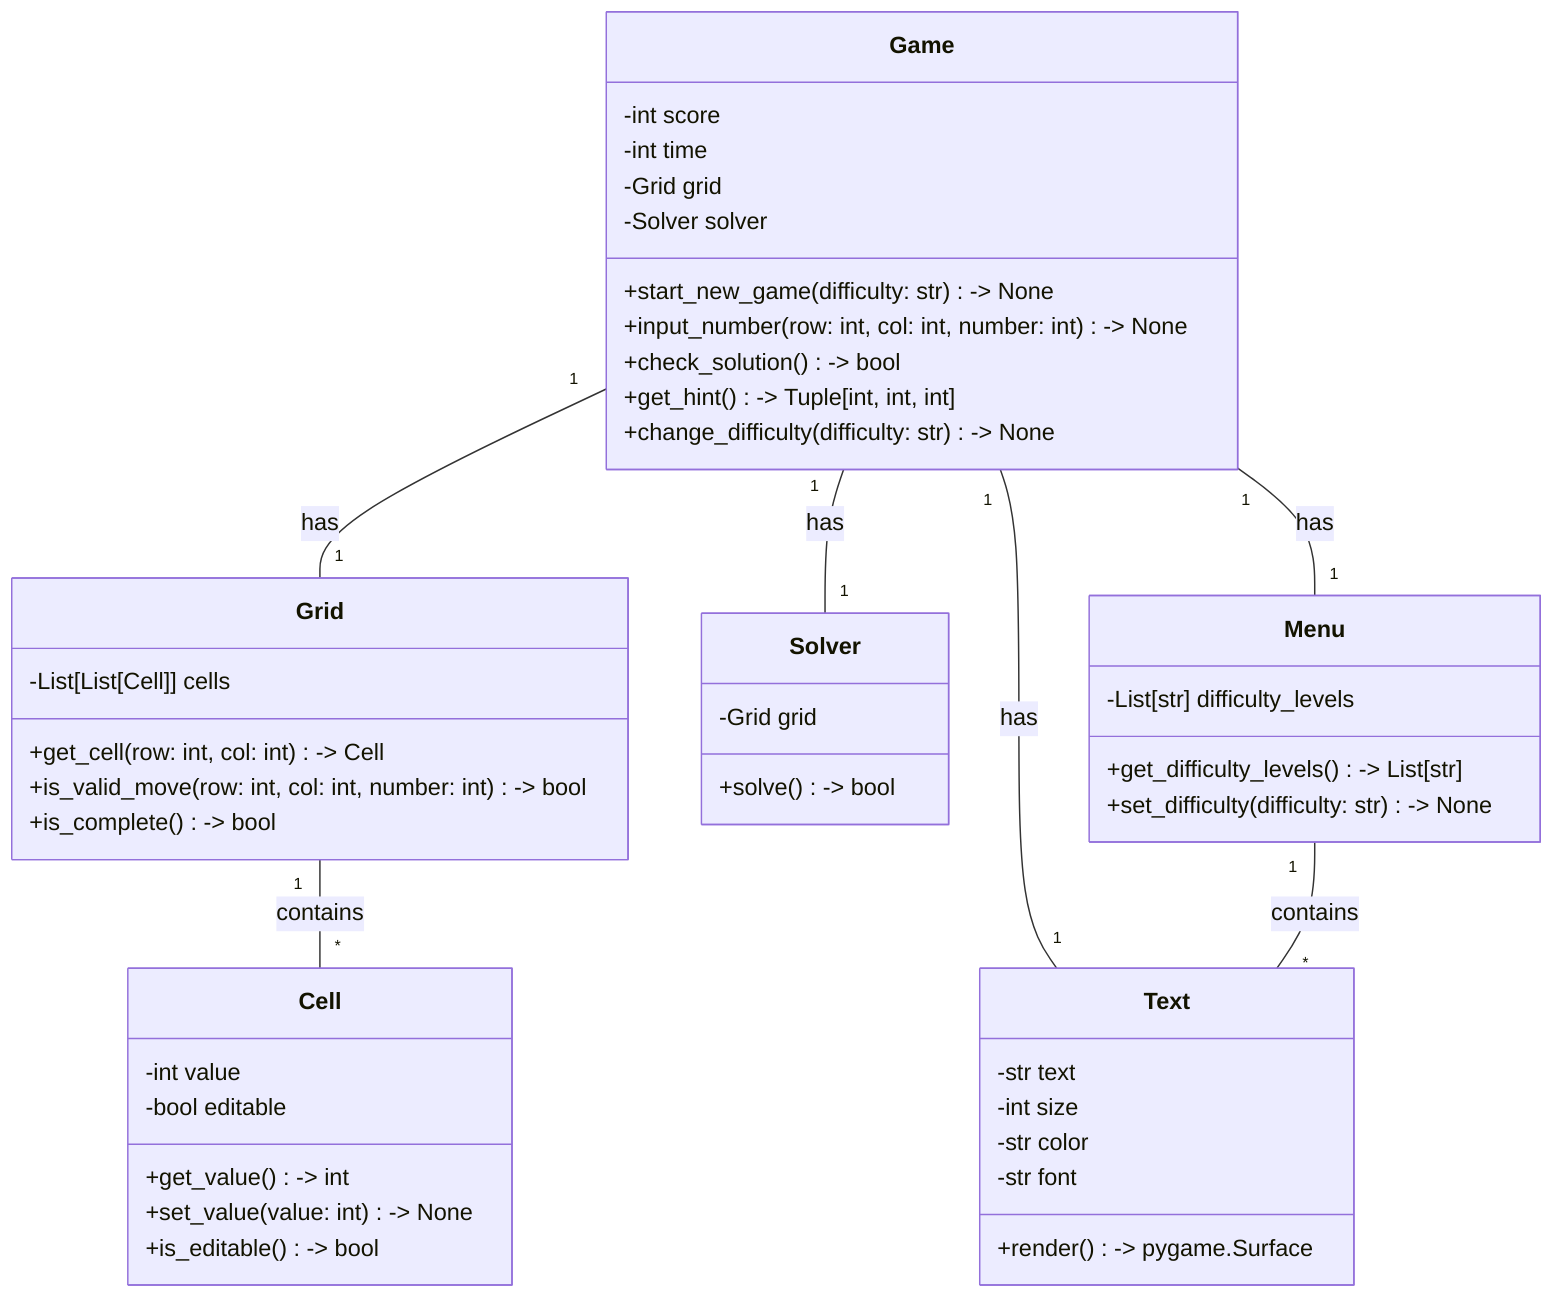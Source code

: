 classDiagram
    class Game{
        -int score
        -int time
        -Grid grid
        -Solver solver
        +start_new_game(difficulty: str) -> None
        +input_number(row: int, col: int, number: int) -> None
        +check_solution() -> bool
        +get_hint() -> Tuple[int, int, int]
        +change_difficulty(difficulty: str) -> None
    }
    class Grid{
        -List[List[Cell]] cells
        +get_cell(row: int, col: int) -> Cell
        +is_valid_move(row: int, col: int, number: int) -> bool
        +is_complete() -> bool
    }
    class Cell{
        -int value
        -bool editable
        +get_value() -> int
        +set_value(value: int) -> None
        +is_editable() -> bool
    }
    class Solver{
        -Grid grid
        +solve() -> bool
    }
    class Menu{
        -List[str] difficulty_levels
        +get_difficulty_levels() -> List[str]
        +set_difficulty(difficulty: str) -> None
    }
    class Text{
        -str text
        -int size
        -str color
        -str font
        +render() -> pygame.Surface
    }
    Game "1" -- "1" Grid: has
    Game "1" -- "1" Solver: has
    Game "1" -- "1" Menu: has
    Game "1" -- "1" Text: has
    Grid "1" -- "*" Cell: contains
    Menu "1" -- "*" Text: contains